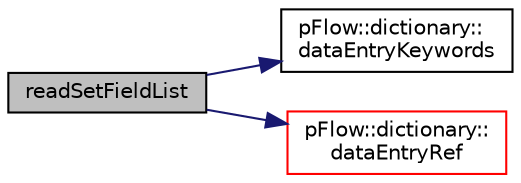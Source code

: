 digraph "readSetFieldList"
{
 // LATEX_PDF_SIZE
  edge [fontname="Helvetica",fontsize="10",labelfontname="Helvetica",labelfontsize="10"];
  node [fontname="Helvetica",fontsize="10",shape=record];
  rankdir="LR";
  Node1 [label="readSetFieldList",height=0.2,width=0.4,color="black", fillcolor="grey75", style="filled", fontcolor="black",tooltip=" "];
  Node1 -> Node2 [color="midnightblue",fontsize="10",style="solid",fontname="Helvetica"];
  Node2 [label="pFlow::dictionary::\ldataEntryKeywords",height=0.2,width=0.4,color="black", fillcolor="white", style="filled",URL="$classpFlow_1_1dictionary.html#a4ec29cc19fce60018543fdd6d7ebf971",tooltip="return a list of all dataEntries (non-nullptr) keywords"];
  Node1 -> Node3 [color="midnightblue",fontsize="10",style="solid",fontname="Helvetica"];
  Node3 [label="pFlow::dictionary::\ldataEntryRef",height=0.2,width=0.4,color="red", fillcolor="white", style="filled",URL="$classpFlow_1_1dictionary.html#a713abeb5a65a5982d48bebb237e19722",tooltip="ref to a subdictioanry fatalExit if not found/not a dataEntry"];
}
